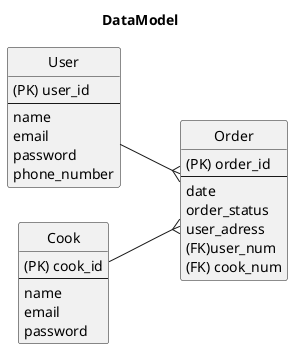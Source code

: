 @startuml

title DataModel
left to right direction
hide circle

entity "User" as t01 {
    (PK) user_id
    --
    name
    email
    password
    phone_number
}

entity "Order" as t02 {
    (PK) order_id
    --
    date
    order_status
    user_adress
    (FK)user_num
    (FK) cook_num
}

entity "Cook" as t03 {
    (PK) cook_id
    --
    name
    email
    password
}


t01 --{ t02
t03 --{ t02 

@enduml
